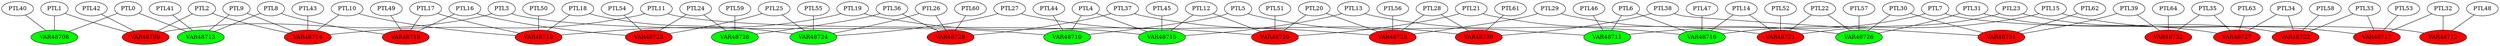 graph model {
PTL0 -- VAR48708;

PTL0 -- VAR48713;

PTL1 -- VAR48708;

PTL1 -- VAR48709;

PTL2 -- VAR48709;

PTL2 -- VAR48714;

PTL3 -- VAR48709;

PTL3 -- VAR48710;

PTL4 -- VAR48710;

PTL4 -- VAR48715;

PTL5 -- VAR48710;

PTL5 -- VAR48711;

PTL6 -- VAR48711;

PTL6 -- VAR48716;

PTL7 -- VAR48711;

PTL7 -- VAR48712;

PTL8 -- VAR48713;

PTL8 -- VAR48718;

PTL9 -- VAR48713;

PTL9 -- VAR48714;

PTL10 -- VAR48714;

PTL10 -- VAR48719;

PTL11 -- VAR48714;

PTL11 -- VAR48715;

PTL12 -- VAR48715;

PTL12 -- VAR48720;

PTL13 -- VAR48715;

PTL13 -- VAR48716;

PTL14 -- VAR48716;

PTL14 -- VAR48721;

PTL15 -- VAR48716;

PTL15 -- VAR48717;

PTL16 -- VAR48718;

PTL16 -- VAR48723;

PTL17 -- VAR48718;

PTL17 -- VAR48719;

PTL18 -- VAR48719;

PTL18 -- VAR48724;

PTL19 -- VAR48719;

PTL19 -- VAR48720;

PTL20 -- VAR48720;

PTL20 -- VAR48725;

PTL21 -- VAR48720;

PTL21 -- VAR48721;

PTL22 -- VAR48721;

PTL22 -- VAR48726;

PTL23 -- VAR48721;

PTL23 -- VAR48722;

PTL24 -- VAR48723;

PTL24 -- VAR48728;

PTL25 -- VAR48723;

PTL25 -- VAR48724;

PTL26 -- VAR48724;

PTL26 -- VAR48729;

PTL27 -- VAR48724;

PTL27 -- VAR48725;

PTL28 -- VAR48725;

PTL28 -- VAR48730;

PTL29 -- VAR48725;

PTL29 -- VAR48726;

PTL30 -- VAR48726;

PTL30 -- VAR48731;

PTL31 -- VAR48726;

PTL31 -- VAR48727;

PTL32 -- VAR48712;

PTL32 -- VAR48717;

PTL33 -- VAR48717;

PTL33 -- VAR48722;

PTL34 -- VAR48722;

PTL34 -- VAR48727;

PTL35 -- VAR48727;

PTL35 -- VAR48732;

PTL36 -- VAR48728;

PTL36 -- VAR48729;

PTL37 -- VAR48729;

PTL37 -- VAR48730;

PTL38 -- VAR48730;

PTL38 -- VAR48731;

PTL39 -- VAR48731;

PTL39 -- VAR48732;

PTL40 -- VAR48708;

PTL41 -- VAR48713;

PTL42 -- VAR48709;

PTL43 -- VAR48714;

PTL44 -- VAR48710;

PTL45 -- VAR48715;

PTL46 -- VAR48711;

PTL47 -- VAR48716;

PTL48 -- VAR48712;

PTL49 -- VAR48718;

PTL50 -- VAR48719;

PTL51 -- VAR48720;

PTL52 -- VAR48721;

PTL53 -- VAR48717;

PTL54 -- VAR48723;

PTL55 -- VAR48724;

PTL56 -- VAR48725;

PTL57 -- VAR48726;

PTL58 -- VAR48722;

PTL59 -- VAR48728;

PTL60 -- VAR48729;

PTL61 -- VAR48730;

PTL62 -- VAR48731;

PTL63 -- VAR48727;

PTL64 -- VAR48732;

VAR48708 [style=filled fillcolor=green];
VAR48713 [style=filled fillcolor=green];
VAR48709 [style=filled fillcolor=red];
VAR48714 [style=filled fillcolor=red];
VAR48710 [style=filled fillcolor=green];
VAR48715 [style=filled fillcolor=green];
VAR48711 [style=filled fillcolor=green];
VAR48716 [style=filled fillcolor=green];
VAR48712 [style=filled fillcolor=red];
VAR48718 [style=filled fillcolor=red];
VAR48719 [style=filled fillcolor=red];
VAR48720 [style=filled fillcolor=red];
VAR48721 [style=filled fillcolor=red];
VAR48717 [style=filled fillcolor=red];
VAR48723 [style=filled fillcolor=red];
VAR48724 [style=filled fillcolor=green];
VAR48725 [style=filled fillcolor=red];
VAR48726 [style=filled fillcolor=green];
VAR48722 [style=filled fillcolor=red];
VAR48728 [style=filled fillcolor=green];
VAR48729 [style=filled fillcolor=red];
VAR48730 [style=filled fillcolor=red];
VAR48731 [style=filled fillcolor=red];
VAR48727 [style=filled fillcolor=red];
VAR48732 [style=filled fillcolor=red];
}
